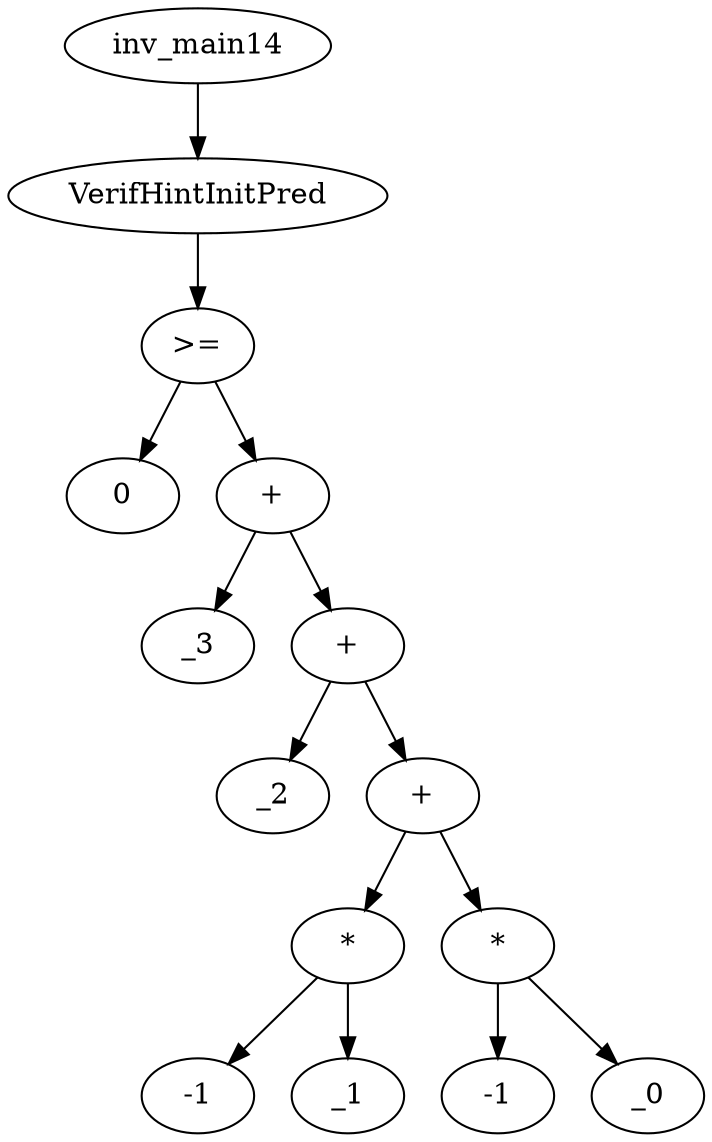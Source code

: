digraph dag {
0 [label="inv_main14"];
1 [label="VerifHintInitPred"];
2 [label=">="];
3 [label="0"];
4 [label="+"];
5 [label="_3"];
6 [label="+"];
7 [label="_2"];
8 [label="+"];
9 [label="*"];
10 [label="-1"];
11 [label="_1"];
12 [label="*"];
13 [label="-1"];
14 [label="_0"];
0->1
1->2
2->4
2 -> 3
4->6
4 -> 5
6->8
6 -> 7
8->9
8 -> 12
9->11
9 -> 10
12->14
12 -> 13
}
